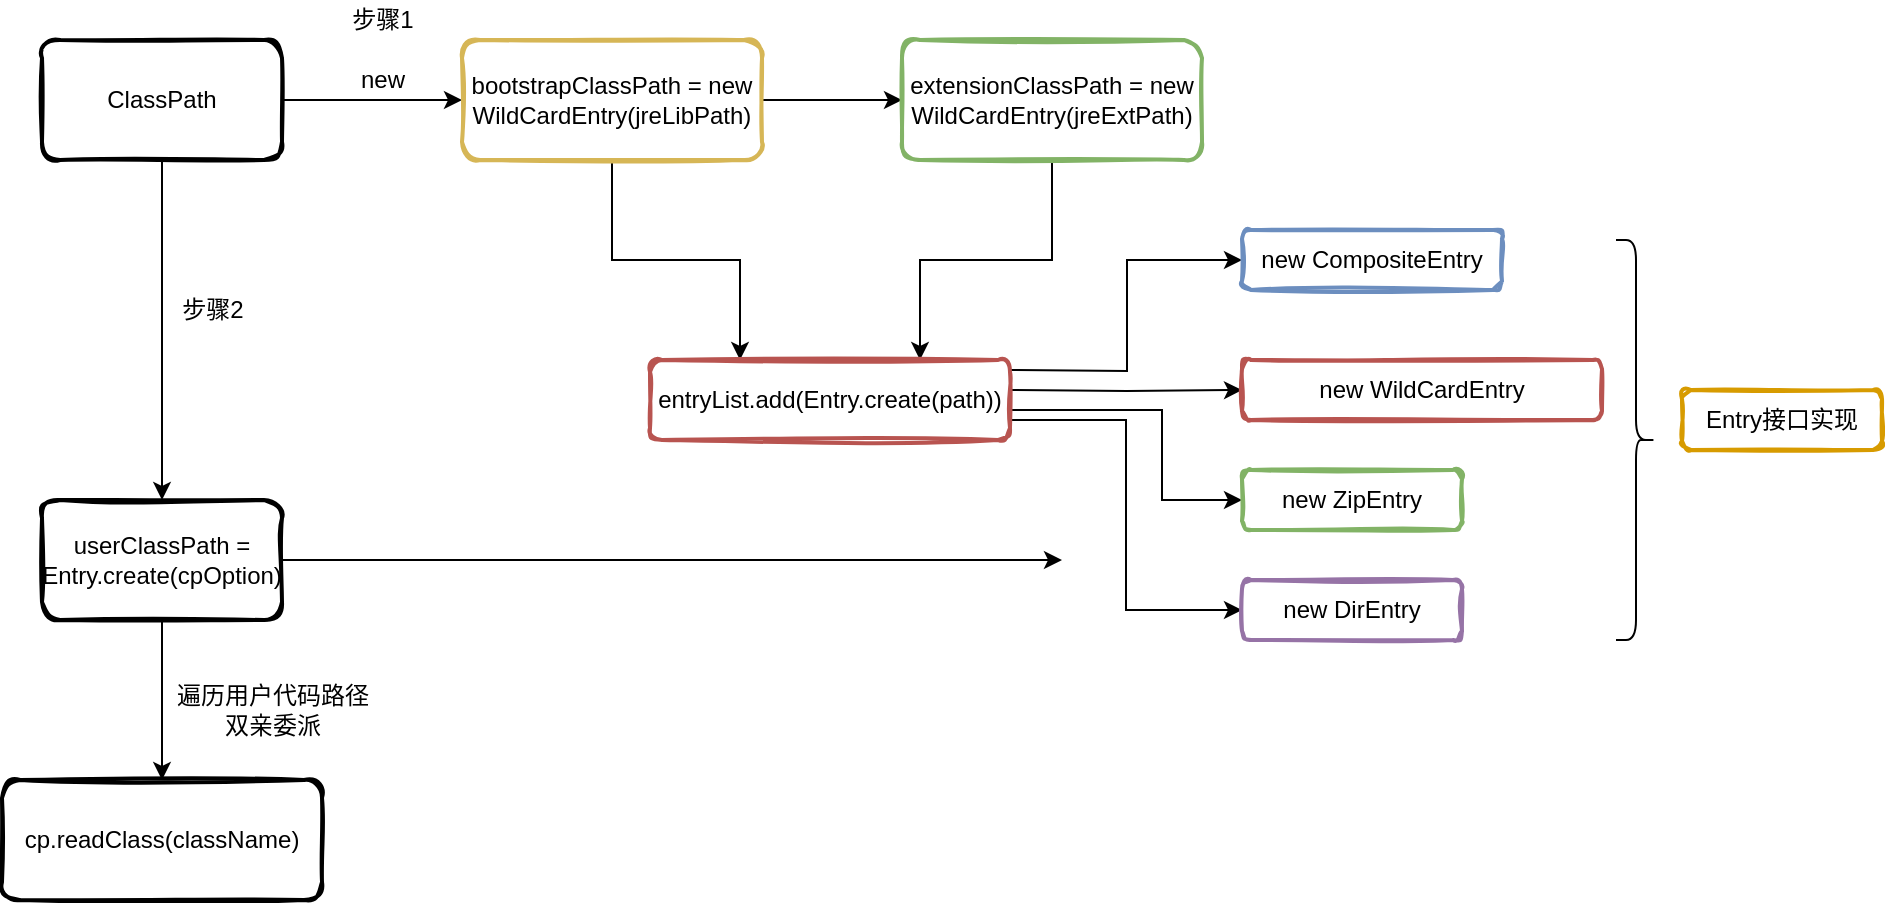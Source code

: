 <mxfile version="18.0.6" type="device"><diagram id="iKl4yj2N21RR1L2-iG6k" name="第 1 页"><mxGraphModel dx="1929" dy="685" grid="1" gridSize="10" guides="1" tooltips="1" connect="1" arrows="1" fold="1" page="1" pageScale="1" pageWidth="827" pageHeight="1169" math="0" shadow="0"><root><mxCell id="0"/><mxCell id="1" parent="0"/><mxCell id="V_Mr7sugKK9lkRIpv-LV-4" value="" style="edgeStyle=orthogonalEdgeStyle;rounded=0;orthogonalLoop=1;jettySize=auto;html=1;" edge="1" parent="1" source="V_Mr7sugKK9lkRIpv-LV-2" target="V_Mr7sugKK9lkRIpv-LV-3"><mxGeometry relative="1" as="geometry"/></mxCell><mxCell id="V_Mr7sugKK9lkRIpv-LV-25" value="" style="edgeStyle=orthogonalEdgeStyle;rounded=0;orthogonalLoop=1;jettySize=auto;html=1;fontColor=#FFFFFF;" edge="1" parent="1" source="V_Mr7sugKK9lkRIpv-LV-2" target="V_Mr7sugKK9lkRIpv-LV-24"><mxGeometry relative="1" as="geometry"/></mxCell><mxCell id="V_Mr7sugKK9lkRIpv-LV-2" value="ClassPath" style="rounded=1;whiteSpace=wrap;html=1;strokeWidth=2;fillWeight=4;hachureGap=8;hachureAngle=45;fillColor=none;sketch=1;" vertex="1" parent="1"><mxGeometry x="20" y="190" width="120" height="60" as="geometry"/></mxCell><mxCell id="V_Mr7sugKK9lkRIpv-LV-7" value="" style="edgeStyle=orthogonalEdgeStyle;rounded=0;orthogonalLoop=1;jettySize=auto;html=1;" edge="1" parent="1" source="V_Mr7sugKK9lkRIpv-LV-3" target="V_Mr7sugKK9lkRIpv-LV-6"><mxGeometry relative="1" as="geometry"/></mxCell><mxCell id="V_Mr7sugKK9lkRIpv-LV-9" value="" style="edgeStyle=orthogonalEdgeStyle;rounded=0;orthogonalLoop=1;jettySize=auto;html=1;entryX=0.25;entryY=0;entryDx=0;entryDy=0;" edge="1" parent="1" source="V_Mr7sugKK9lkRIpv-LV-3" target="V_Mr7sugKK9lkRIpv-LV-8"><mxGeometry relative="1" as="geometry"/></mxCell><mxCell id="V_Mr7sugKK9lkRIpv-LV-3" value="bootstrapClassPath = new WildCardEntry(jreLibPath)" style="rounded=1;whiteSpace=wrap;html=1;strokeWidth=2;fillWeight=4;hachureGap=8;hachureAngle=45;fillColor=none;sketch=1;strokeColor=#d6b656;" vertex="1" parent="1"><mxGeometry x="230" y="190" width="150" height="60" as="geometry"/></mxCell><mxCell id="V_Mr7sugKK9lkRIpv-LV-5" value="new" style="text;html=1;align=center;verticalAlign=middle;resizable=0;points=[];autosize=1;strokeColor=none;fillColor=none;" vertex="1" parent="1"><mxGeometry x="170" y="200" width="40" height="20" as="geometry"/></mxCell><mxCell id="V_Mr7sugKK9lkRIpv-LV-10" style="edgeStyle=orthogonalEdgeStyle;rounded=0;orthogonalLoop=1;jettySize=auto;html=1;exitX=0.5;exitY=1;exitDx=0;exitDy=0;entryX=0.75;entryY=0;entryDx=0;entryDy=0;" edge="1" parent="1" source="V_Mr7sugKK9lkRIpv-LV-6" target="V_Mr7sugKK9lkRIpv-LV-8"><mxGeometry relative="1" as="geometry"/></mxCell><mxCell id="V_Mr7sugKK9lkRIpv-LV-6" value="extensionClassPath = new WildCardEntry(jreExtPath)" style="rounded=1;whiteSpace=wrap;html=1;strokeWidth=2;fillWeight=4;hachureGap=8;hachureAngle=45;fillColor=none;sketch=1;strokeColor=#82b366;" vertex="1" parent="1"><mxGeometry x="450" y="190" width="150" height="60" as="geometry"/></mxCell><mxCell id="V_Mr7sugKK9lkRIpv-LV-13" style="edgeStyle=orthogonalEdgeStyle;rounded=0;orthogonalLoop=1;jettySize=auto;html=1;exitX=1;exitY=0.25;exitDx=0;exitDy=0;entryX=0;entryY=0.5;entryDx=0;entryDy=0;" edge="1" parent="1" target="V_Mr7sugKK9lkRIpv-LV-11"><mxGeometry relative="1" as="geometry"><mxPoint x="504" y="355" as="sourcePoint"/></mxGeometry></mxCell><mxCell id="V_Mr7sugKK9lkRIpv-LV-15" value="" style="edgeStyle=orthogonalEdgeStyle;rounded=0;orthogonalLoop=1;jettySize=auto;html=1;" edge="1" parent="1" target="V_Mr7sugKK9lkRIpv-LV-14"><mxGeometry relative="1" as="geometry"><mxPoint x="504" y="365" as="sourcePoint"/></mxGeometry></mxCell><mxCell id="V_Mr7sugKK9lkRIpv-LV-18" style="edgeStyle=orthogonalEdgeStyle;rounded=0;orthogonalLoop=1;jettySize=auto;html=1;exitX=1;exitY=0.75;exitDx=0;exitDy=0;entryX=0;entryY=0.5;entryDx=0;entryDy=0;fontColor=#FFFFFF;" edge="1" parent="1" target="V_Mr7sugKK9lkRIpv-LV-17"><mxGeometry relative="1" as="geometry"><mxPoint x="504" y="375" as="sourcePoint"/><Array as="points"><mxPoint x="580" y="375"/><mxPoint x="580" y="420"/></Array></mxGeometry></mxCell><mxCell id="V_Mr7sugKK9lkRIpv-LV-20" style="edgeStyle=orthogonalEdgeStyle;rounded=0;orthogonalLoop=1;jettySize=auto;html=1;exitX=1;exitY=0.75;exitDx=0;exitDy=0;entryX=0;entryY=0.5;entryDx=0;entryDy=0;fontColor=#FFFFFF;" edge="1" parent="1" source="V_Mr7sugKK9lkRIpv-LV-8" target="V_Mr7sugKK9lkRIpv-LV-19"><mxGeometry relative="1" as="geometry"/></mxCell><mxCell id="V_Mr7sugKK9lkRIpv-LV-8" value="entryList.add(Entry.create(path))" style="rounded=1;whiteSpace=wrap;html=1;strokeWidth=2;fillWeight=4;hachureGap=8;hachureAngle=45;fillColor=none;sketch=1;strokeColor=#b85450;" vertex="1" parent="1"><mxGeometry x="324" y="350" width="180" height="40" as="geometry"/></mxCell><mxCell id="V_Mr7sugKK9lkRIpv-LV-11" value="new CompositeEntry" style="rounded=1;whiteSpace=wrap;html=1;strokeWidth=2;fillWeight=4;hachureGap=8;hachureAngle=45;fillColor=none;sketch=1;strokeColor=#6c8ebf;" vertex="1" parent="1"><mxGeometry x="620" y="285" width="130" height="30" as="geometry"/></mxCell><mxCell id="V_Mr7sugKK9lkRIpv-LV-14" value="new WildCardEntry" style="rounded=1;whiteSpace=wrap;html=1;strokeWidth=2;fillWeight=4;hachureGap=8;hachureAngle=45;fillColor=none;sketch=1;strokeColor=#b85450;" vertex="1" parent="1"><mxGeometry x="620" y="350" width="180" height="30" as="geometry"/></mxCell><mxCell id="V_Mr7sugKK9lkRIpv-LV-17" value="new ZipEntry" style="rounded=1;whiteSpace=wrap;html=1;strokeWidth=2;fillWeight=4;hachureGap=8;hachureAngle=45;fillColor=none;sketch=1;strokeColor=#82b366;" vertex="1" parent="1"><mxGeometry x="620" y="405" width="110" height="30" as="geometry"/></mxCell><mxCell id="V_Mr7sugKK9lkRIpv-LV-19" value="new DirEntry" style="rounded=1;whiteSpace=wrap;html=1;strokeWidth=2;fillWeight=4;hachureGap=8;hachureAngle=45;fillColor=none;sketch=1;strokeColor=#9673a6;" vertex="1" parent="1"><mxGeometry x="620" y="460" width="110" height="30" as="geometry"/></mxCell><mxCell id="V_Mr7sugKK9lkRIpv-LV-21" value="" style="shape=curlyBracket;whiteSpace=wrap;html=1;rounded=1;flipH=1;fontColor=#FFFFFF;fillColor=none;" vertex="1" parent="1"><mxGeometry x="807" y="290" width="20" height="200" as="geometry"/></mxCell><mxCell id="V_Mr7sugKK9lkRIpv-LV-22" value="Entry接口实现" style="rounded=1;whiteSpace=wrap;html=1;strokeWidth=2;fillWeight=4;hachureGap=8;hachureAngle=45;fillColor=none;sketch=1;strokeColor=#d79b00;" vertex="1" parent="1"><mxGeometry x="840" y="365" width="100" height="30" as="geometry"/></mxCell><mxCell id="V_Mr7sugKK9lkRIpv-LV-29" style="edgeStyle=orthogonalEdgeStyle;rounded=0;orthogonalLoop=1;jettySize=auto;html=1;exitX=1;exitY=0.5;exitDx=0;exitDy=0;fontColor=#000000;" edge="1" parent="1" source="V_Mr7sugKK9lkRIpv-LV-24"><mxGeometry relative="1" as="geometry"><mxPoint x="530" y="450" as="targetPoint"/></mxGeometry></mxCell><mxCell id="V_Mr7sugKK9lkRIpv-LV-31" value="" style="edgeStyle=orthogonalEdgeStyle;rounded=0;orthogonalLoop=1;jettySize=auto;html=1;fontColor=#000000;" edge="1" parent="1" source="V_Mr7sugKK9lkRIpv-LV-24" target="V_Mr7sugKK9lkRIpv-LV-30"><mxGeometry relative="1" as="geometry"/></mxCell><mxCell id="V_Mr7sugKK9lkRIpv-LV-24" value="userClassPath = Entry.create(cpOption)" style="rounded=1;whiteSpace=wrap;html=1;strokeWidth=2;fillWeight=4;hachureGap=8;hachureAngle=45;fillColor=none;sketch=1;" vertex="1" parent="1"><mxGeometry x="20" y="420" width="120" height="60" as="geometry"/></mxCell><mxCell id="V_Mr7sugKK9lkRIpv-LV-27" value="步骤1" style="text;html=1;align=center;verticalAlign=middle;resizable=0;points=[];autosize=1;strokeColor=none;fillColor=none;fontColor=#000000;" vertex="1" parent="1"><mxGeometry x="165" y="170" width="50" height="20" as="geometry"/></mxCell><mxCell id="V_Mr7sugKK9lkRIpv-LV-28" value="步骤2" style="text;html=1;align=center;verticalAlign=middle;resizable=0;points=[];autosize=1;strokeColor=none;fillColor=none;fontColor=#000000;" vertex="1" parent="1"><mxGeometry x="80" y="315" width="50" height="20" as="geometry"/></mxCell><mxCell id="V_Mr7sugKK9lkRIpv-LV-30" value="cp.readClass(className)" style="rounded=1;whiteSpace=wrap;html=1;strokeWidth=2;fillWeight=4;hachureGap=8;hachureAngle=45;fillColor=none;sketch=1;" vertex="1" parent="1"><mxGeometry y="560" width="160" height="60" as="geometry"/></mxCell><mxCell id="V_Mr7sugKK9lkRIpv-LV-32" value="遍历用户代码路径&lt;br&gt;双亲委派" style="text;html=1;align=center;verticalAlign=middle;resizable=0;points=[];autosize=1;strokeColor=none;fillColor=none;fontColor=#000000;" vertex="1" parent="1"><mxGeometry x="80" y="510" width="110" height="30" as="geometry"/></mxCell></root></mxGraphModel></diagram></mxfile>